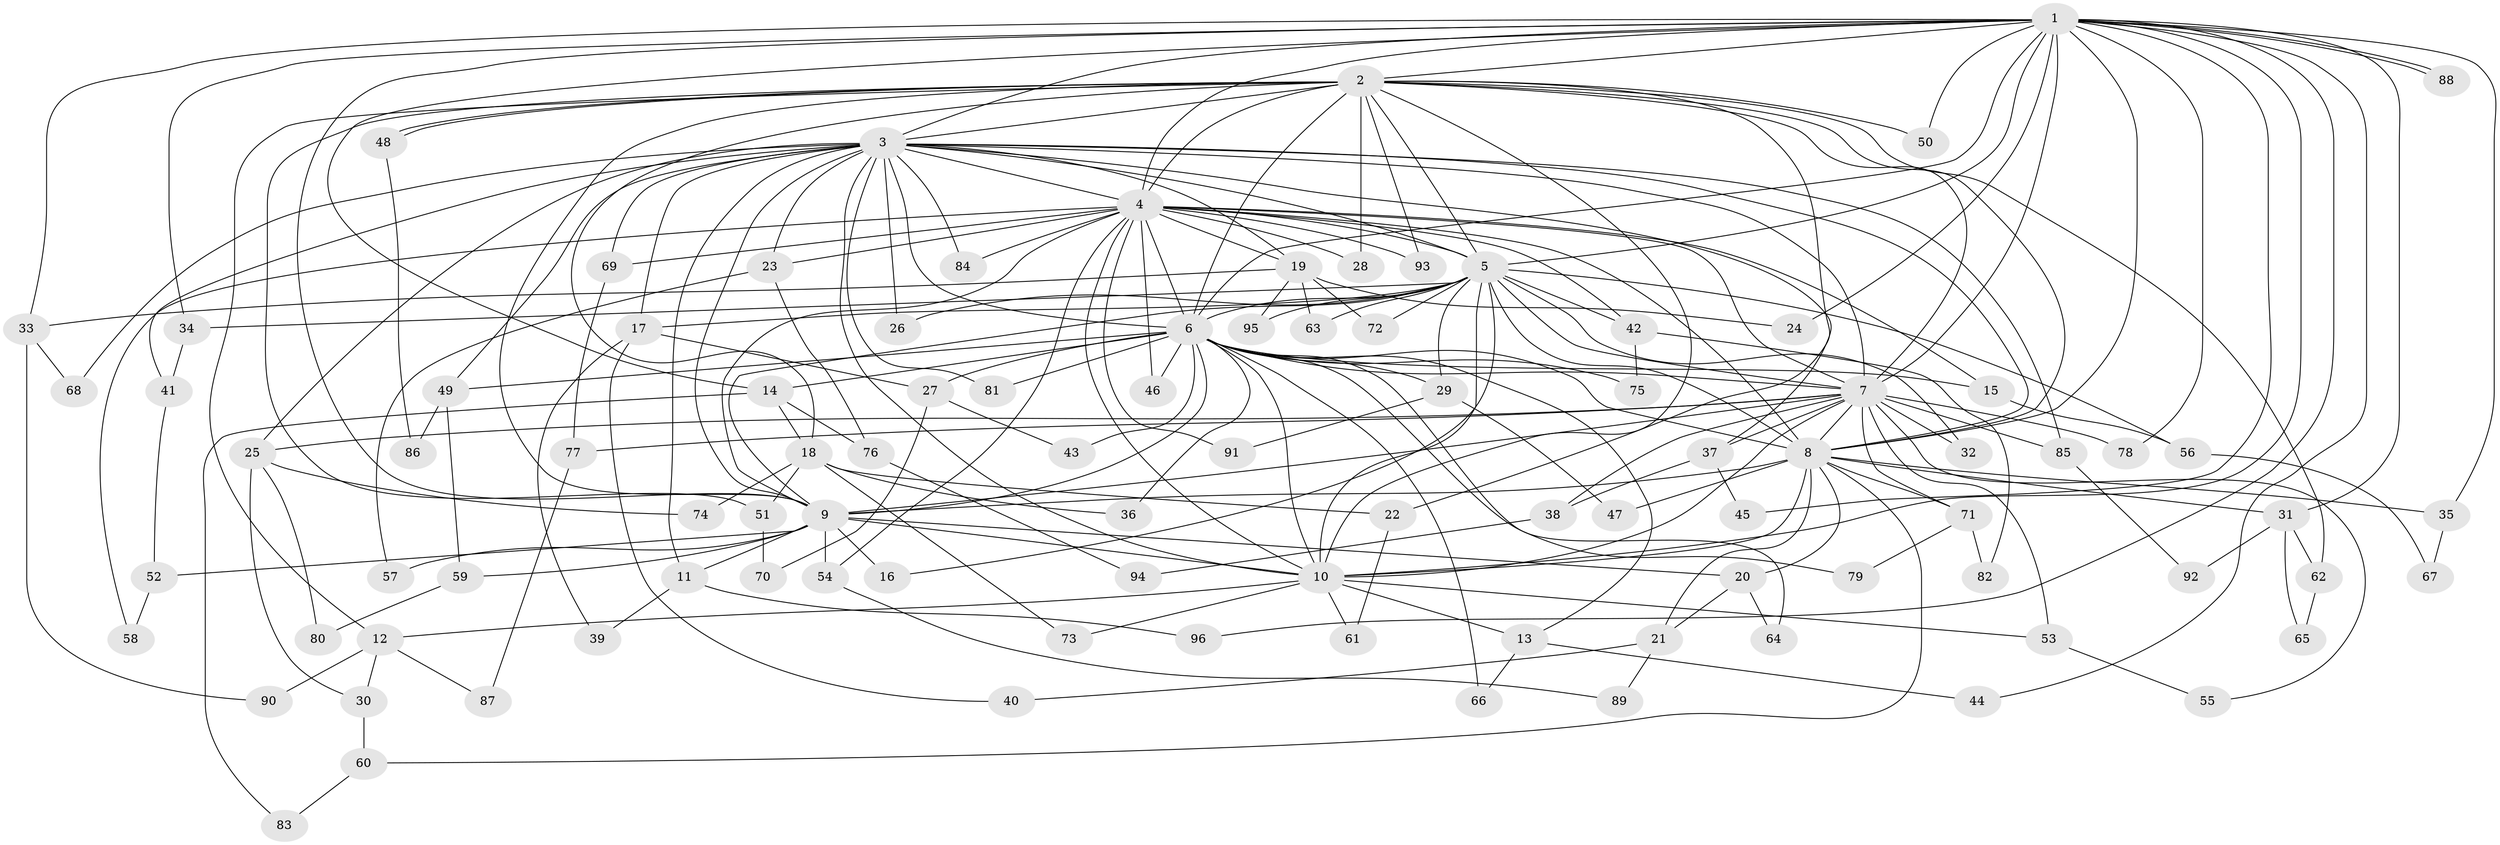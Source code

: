 // Generated by graph-tools (version 1.1) at 2025/34/03/09/25 02:34:35]
// undirected, 96 vertices, 217 edges
graph export_dot {
graph [start="1"]
  node [color=gray90,style=filled];
  1;
  2;
  3;
  4;
  5;
  6;
  7;
  8;
  9;
  10;
  11;
  12;
  13;
  14;
  15;
  16;
  17;
  18;
  19;
  20;
  21;
  22;
  23;
  24;
  25;
  26;
  27;
  28;
  29;
  30;
  31;
  32;
  33;
  34;
  35;
  36;
  37;
  38;
  39;
  40;
  41;
  42;
  43;
  44;
  45;
  46;
  47;
  48;
  49;
  50;
  51;
  52;
  53;
  54;
  55;
  56;
  57;
  58;
  59;
  60;
  61;
  62;
  63;
  64;
  65;
  66;
  67;
  68;
  69;
  70;
  71;
  72;
  73;
  74;
  75;
  76;
  77;
  78;
  79;
  80;
  81;
  82;
  83;
  84;
  85;
  86;
  87;
  88;
  89;
  90;
  91;
  92;
  93;
  94;
  95;
  96;
  1 -- 2;
  1 -- 3;
  1 -- 4;
  1 -- 5;
  1 -- 6;
  1 -- 7;
  1 -- 8;
  1 -- 9;
  1 -- 10;
  1 -- 14;
  1 -- 24;
  1 -- 31;
  1 -- 33;
  1 -- 34;
  1 -- 35;
  1 -- 44;
  1 -- 45;
  1 -- 50;
  1 -- 78;
  1 -- 88;
  1 -- 88;
  1 -- 96;
  2 -- 3;
  2 -- 4;
  2 -- 5;
  2 -- 6;
  2 -- 7;
  2 -- 8;
  2 -- 9;
  2 -- 10;
  2 -- 12;
  2 -- 18;
  2 -- 22;
  2 -- 28;
  2 -- 48;
  2 -- 48;
  2 -- 50;
  2 -- 51;
  2 -- 62;
  2 -- 93;
  3 -- 4;
  3 -- 5;
  3 -- 6;
  3 -- 7;
  3 -- 8;
  3 -- 9;
  3 -- 10;
  3 -- 11;
  3 -- 17;
  3 -- 19;
  3 -- 23;
  3 -- 25;
  3 -- 26;
  3 -- 37;
  3 -- 41;
  3 -- 49;
  3 -- 68;
  3 -- 69;
  3 -- 81;
  3 -- 84;
  3 -- 85;
  4 -- 5;
  4 -- 6;
  4 -- 7;
  4 -- 8;
  4 -- 9;
  4 -- 10;
  4 -- 15;
  4 -- 19;
  4 -- 23;
  4 -- 28;
  4 -- 42;
  4 -- 46;
  4 -- 54;
  4 -- 58;
  4 -- 69;
  4 -- 84;
  4 -- 91;
  4 -- 93;
  5 -- 6;
  5 -- 7;
  5 -- 8;
  5 -- 9;
  5 -- 10;
  5 -- 16;
  5 -- 17;
  5 -- 26;
  5 -- 29;
  5 -- 32;
  5 -- 34;
  5 -- 42;
  5 -- 56;
  5 -- 63;
  5 -- 72;
  5 -- 95;
  6 -- 7;
  6 -- 8;
  6 -- 9;
  6 -- 10;
  6 -- 13;
  6 -- 14;
  6 -- 15;
  6 -- 27;
  6 -- 29;
  6 -- 36;
  6 -- 43;
  6 -- 46;
  6 -- 49;
  6 -- 64;
  6 -- 66;
  6 -- 75;
  6 -- 79;
  6 -- 81;
  7 -- 8;
  7 -- 9;
  7 -- 10;
  7 -- 25;
  7 -- 32;
  7 -- 37;
  7 -- 38;
  7 -- 53;
  7 -- 55;
  7 -- 71;
  7 -- 77;
  7 -- 78;
  7 -- 85;
  8 -- 9;
  8 -- 10;
  8 -- 20;
  8 -- 21;
  8 -- 31;
  8 -- 35;
  8 -- 47;
  8 -- 60;
  8 -- 71;
  9 -- 10;
  9 -- 11;
  9 -- 16;
  9 -- 20;
  9 -- 52;
  9 -- 54;
  9 -- 57;
  9 -- 59;
  10 -- 12;
  10 -- 13;
  10 -- 53;
  10 -- 61;
  10 -- 73;
  11 -- 39;
  11 -- 96;
  12 -- 30;
  12 -- 87;
  12 -- 90;
  13 -- 44;
  13 -- 66;
  14 -- 18;
  14 -- 76;
  14 -- 83;
  15 -- 56;
  17 -- 27;
  17 -- 39;
  17 -- 40;
  18 -- 22;
  18 -- 36;
  18 -- 51;
  18 -- 73;
  18 -- 74;
  19 -- 24;
  19 -- 33;
  19 -- 63;
  19 -- 72;
  19 -- 95;
  20 -- 21;
  20 -- 64;
  21 -- 40;
  21 -- 89;
  22 -- 61;
  23 -- 57;
  23 -- 76;
  25 -- 30;
  25 -- 74;
  25 -- 80;
  27 -- 43;
  27 -- 70;
  29 -- 47;
  29 -- 91;
  30 -- 60;
  31 -- 62;
  31 -- 65;
  31 -- 92;
  33 -- 68;
  33 -- 90;
  34 -- 41;
  35 -- 67;
  37 -- 38;
  37 -- 45;
  38 -- 94;
  41 -- 52;
  42 -- 75;
  42 -- 82;
  48 -- 86;
  49 -- 59;
  49 -- 86;
  51 -- 70;
  52 -- 58;
  53 -- 55;
  54 -- 89;
  56 -- 67;
  59 -- 80;
  60 -- 83;
  62 -- 65;
  69 -- 77;
  71 -- 79;
  71 -- 82;
  76 -- 94;
  77 -- 87;
  85 -- 92;
}
